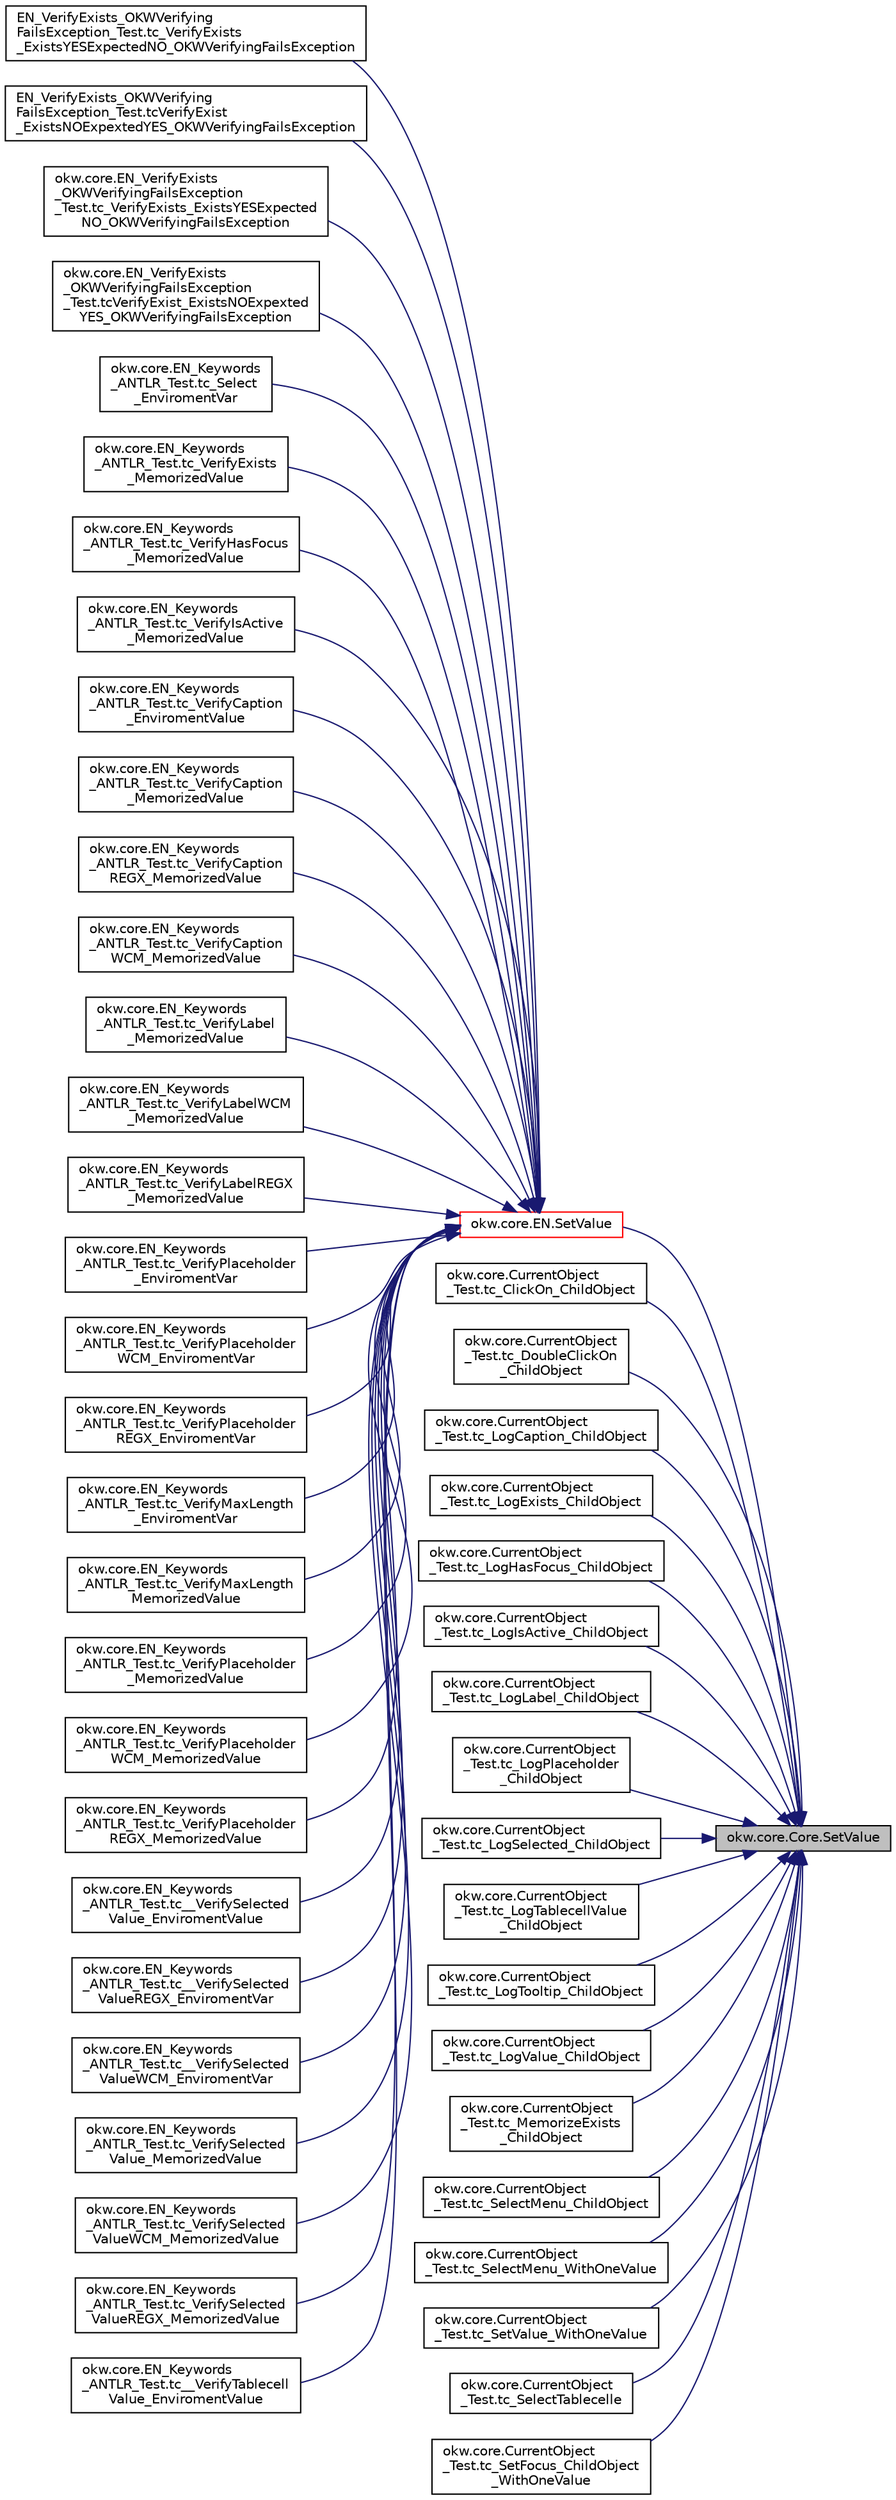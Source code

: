 digraph "okw.core.Core.SetValue"
{
 // INTERACTIVE_SVG=YES
 // LATEX_PDF_SIZE
  edge [fontname="Helvetica",fontsize="10",labelfontname="Helvetica",labelfontsize="10"];
  node [fontname="Helvetica",fontsize="10",shape=record];
  rankdir="RL";
  Node2991 [label="okw.core.Core.SetValue",height=0.2,width=0.4,color="black", fillcolor="grey75", style="filled", fontcolor="black",tooltip="Setzt den Wert des gegebenen Fensterobjekts auf den gegebenen Wert."];
  Node2991 -> Node2992 [dir="back",color="midnightblue",fontsize="10",style="solid",fontname="Helvetica"];
  Node2992 [label="okw.core.EN.SetValue",height=0.2,width=0.4,color="red", fillcolor="white", style="filled",URL="$classokw_1_1core_1_1_e_n.html#a3de04697f1873ab6773a068a3159f1d1",tooltip="Setzt den Wert des gegebenen Fensterobjekts auf den gegebenen Wert."];
  Node2992 -> Node2993 [dir="back",color="midnightblue",fontsize="10",style="solid",fontname="Helvetica"];
  Node2993 [label="EN_VerifyExists_OKWVerifying\lFailsException_Test.tc_VerifyExists\l_ExistsYESExpectedNO_OKWVerifyingFailsException",height=0.2,width=0.4,color="black", fillcolor="white", style="filled",URL="$class_e_n___verify_exists___o_k_w_verifying_fails_exception___test.html#ad46469e1f777969702b7b8290db96e9a",tooltip="Prüft, ob die Ausnahme OKWVerifyingFailsException bei einem Soll/Ist-Vergleich ausgelöst wird."];
  Node2992 -> Node2994 [dir="back",color="midnightblue",fontsize="10",style="solid",fontname="Helvetica"];
  Node2994 [label="EN_VerifyExists_OKWVerifying\lFailsException_Test.tcVerifyExist\l_ExistsNOExpextedYES_OKWVerifyingFailsException",height=0.2,width=0.4,color="black", fillcolor="white", style="filled",URL="$class_e_n___verify_exists___o_k_w_verifying_fails_exception___test.html#a7090140896a0e2476c8c548bfcab9da6",tooltip="Prüft, ob die Ausnahme OKWVerifyingFailsException bei einem Soll/Ist-Vergleich ausgelöst wird."];
  Node2992 -> Node2995 [dir="back",color="midnightblue",fontsize="10",style="solid",fontname="Helvetica"];
  Node2995 [label="okw.core.EN_VerifyExists\l_OKWVerifyingFailsException\l_Test.tc_VerifyExists_ExistsYESExpected\lNO_OKWVerifyingFailsException",height=0.2,width=0.4,color="black", fillcolor="white", style="filled",URL="$classokw_1_1core_1_1_e_n___verify_exists___o_k_w_verifying_fails_exception___test.html#a2130383dc3dce6634d7a3b4367575e49",tooltip="Prüft, ob die Ausnahme OKWVerifyingFailsException bei einem Soll/Ist-Vergleich ausgelöst wird."];
  Node2992 -> Node2996 [dir="back",color="midnightblue",fontsize="10",style="solid",fontname="Helvetica"];
  Node2996 [label="okw.core.EN_VerifyExists\l_OKWVerifyingFailsException\l_Test.tcVerifyExist_ExistsNOExpexted\lYES_OKWVerifyingFailsException",height=0.2,width=0.4,color="black", fillcolor="white", style="filled",URL="$classokw_1_1core_1_1_e_n___verify_exists___o_k_w_verifying_fails_exception___test.html#aa1d3eda12dec57423561de4e08b12d29",tooltip="Prüft, ob die Ausnahme OKWVerifyingFailsException bei einem Soll/Ist-Vergleich ausgelöst wird."];
  Node2992 -> Node2997 [dir="back",color="midnightblue",fontsize="10",style="solid",fontname="Helvetica"];
  Node2997 [label="okw.core.EN_Keywords\l_ANTLR_Test.tc_Select\l_EnviromentVar",height=0.2,width=0.4,color="black", fillcolor="white", style="filled",URL="$classokw_1_1core_1_1_e_n___keywords___a_n_t_l_r___test.html#a8a0b2ad269bf3c1ff4939ec38273b846",tooltip="Prüft das Keyword Select() mit dem Ziel, ob Umgebungsvariablen richtig eingesetzt werden."];
  Node2992 -> Node2998 [dir="back",color="midnightblue",fontsize="10",style="solid",fontname="Helvetica"];
  Node2998 [label="okw.core.EN_Keywords\l_ANTLR_Test.tc_VerifyExists\l_MemorizedValue",height=0.2,width=0.4,color="black", fillcolor="white", style="filled",URL="$classokw_1_1core_1_1_e_n___keywords___a_n_t_l_r___test.html#abdee71d00398ea1cae2d3a41e4b424d8",tooltip=" "];
  Node2992 -> Node2999 [dir="back",color="midnightblue",fontsize="10",style="solid",fontname="Helvetica"];
  Node2999 [label="okw.core.EN_Keywords\l_ANTLR_Test.tc_VerifyHasFocus\l_MemorizedValue",height=0.2,width=0.4,color="black", fillcolor="white", style="filled",URL="$classokw_1_1core_1_1_e_n___keywords___a_n_t_l_r___test.html#a1e9e874c23e82fb5e08b5be8ac3b277b",tooltip=" "];
  Node2992 -> Node3000 [dir="back",color="midnightblue",fontsize="10",style="solid",fontname="Helvetica"];
  Node3000 [label="okw.core.EN_Keywords\l_ANTLR_Test.tc_VerifyIsActive\l_MemorizedValue",height=0.2,width=0.4,color="black", fillcolor="white", style="filled",URL="$classokw_1_1core_1_1_e_n___keywords___a_n_t_l_r___test.html#a48924242e07099955b1134ab59fefe98",tooltip=" "];
  Node2992 -> Node3001 [dir="back",color="midnightblue",fontsize="10",style="solid",fontname="Helvetica"];
  Node3001 [label="okw.core.EN_Keywords\l_ANTLR_Test.tc_VerifyCaption\l_EnviromentValue",height=0.2,width=0.4,color="black", fillcolor="white", style="filled",URL="$classokw_1_1core_1_1_e_n___keywords___a_n_t_l_r___test.html#a8bacdeac1e985c7eeb7b04a37c0ab8ac",tooltip=" "];
  Node2992 -> Node3002 [dir="back",color="midnightblue",fontsize="10",style="solid",fontname="Helvetica"];
  Node3002 [label="okw.core.EN_Keywords\l_ANTLR_Test.tc_VerifyCaption\l_MemorizedValue",height=0.2,width=0.4,color="black", fillcolor="white", style="filled",URL="$classokw_1_1core_1_1_e_n___keywords___a_n_t_l_r___test.html#af31f438ffbce92f023f86a4ce815cc66",tooltip=" "];
  Node2992 -> Node3003 [dir="back",color="midnightblue",fontsize="10",style="solid",fontname="Helvetica"];
  Node3003 [label="okw.core.EN_Keywords\l_ANTLR_Test.tc_VerifyCaption\lREGX_MemorizedValue",height=0.2,width=0.4,color="black", fillcolor="white", style="filled",URL="$classokw_1_1core_1_1_e_n___keywords___a_n_t_l_r___test.html#a1b63acea80fde6a7d214854cb2d00241",tooltip=" "];
  Node2992 -> Node3004 [dir="back",color="midnightblue",fontsize="10",style="solid",fontname="Helvetica"];
  Node3004 [label="okw.core.EN_Keywords\l_ANTLR_Test.tc_VerifyCaption\lWCM_MemorizedValue",height=0.2,width=0.4,color="black", fillcolor="white", style="filled",URL="$classokw_1_1core_1_1_e_n___keywords___a_n_t_l_r___test.html#a3f7653664be8e4b3d0394146907c0f53",tooltip=" "];
  Node2992 -> Node3005 [dir="back",color="midnightblue",fontsize="10",style="solid",fontname="Helvetica"];
  Node3005 [label="okw.core.EN_Keywords\l_ANTLR_Test.tc_VerifyLabel\l_MemorizedValue",height=0.2,width=0.4,color="black", fillcolor="white", style="filled",URL="$classokw_1_1core_1_1_e_n___keywords___a_n_t_l_r___test.html#aa3552e4c8cbb84244d0a93a3db442d80",tooltip=" "];
  Node2992 -> Node3006 [dir="back",color="midnightblue",fontsize="10",style="solid",fontname="Helvetica"];
  Node3006 [label="okw.core.EN_Keywords\l_ANTLR_Test.tc_VerifyLabelWCM\l_MemorizedValue",height=0.2,width=0.4,color="black", fillcolor="white", style="filled",URL="$classokw_1_1core_1_1_e_n___keywords___a_n_t_l_r___test.html#a389abd728853cdcf69faae5b1763878e",tooltip=" "];
  Node2992 -> Node3007 [dir="back",color="midnightblue",fontsize="10",style="solid",fontname="Helvetica"];
  Node3007 [label="okw.core.EN_Keywords\l_ANTLR_Test.tc_VerifyLabelREGX\l_MemorizedValue",height=0.2,width=0.4,color="black", fillcolor="white", style="filled",URL="$classokw_1_1core_1_1_e_n___keywords___a_n_t_l_r___test.html#a7d3f82b882bb3d57869322402caf8edd",tooltip=" "];
  Node2992 -> Node3008 [dir="back",color="midnightblue",fontsize="10",style="solid",fontname="Helvetica"];
  Node3008 [label="okw.core.EN_Keywords\l_ANTLR_Test.tc_VerifyPlaceholder\l_EnviromentVar",height=0.2,width=0.4,color="black", fillcolor="white", style="filled",URL="$classokw_1_1core_1_1_e_n___keywords___a_n_t_l_r___test.html#a76366d0f58d9779e588221619053b3b4",tooltip=" "];
  Node2992 -> Node3009 [dir="back",color="midnightblue",fontsize="10",style="solid",fontname="Helvetica"];
  Node3009 [label="okw.core.EN_Keywords\l_ANTLR_Test.tc_VerifyPlaceholder\lWCM_EnviromentVar",height=0.2,width=0.4,color="black", fillcolor="white", style="filled",URL="$classokw_1_1core_1_1_e_n___keywords___a_n_t_l_r___test.html#abd9317afb68276278a34b1edc32e27fb",tooltip=" "];
  Node2992 -> Node3010 [dir="back",color="midnightblue",fontsize="10",style="solid",fontname="Helvetica"];
  Node3010 [label="okw.core.EN_Keywords\l_ANTLR_Test.tc_VerifyPlaceholder\lREGX_EnviromentVar",height=0.2,width=0.4,color="black", fillcolor="white", style="filled",URL="$classokw_1_1core_1_1_e_n___keywords___a_n_t_l_r___test.html#a8204d2d29c04027d70879edcba38b0ff",tooltip=" "];
  Node2992 -> Node3011 [dir="back",color="midnightblue",fontsize="10",style="solid",fontname="Helvetica"];
  Node3011 [label="okw.core.EN_Keywords\l_ANTLR_Test.tc_VerifyMaxLength\l_EnviromentVar",height=0.2,width=0.4,color="black", fillcolor="white", style="filled",URL="$classokw_1_1core_1_1_e_n___keywords___a_n_t_l_r___test.html#ad36184ae59945370ce9c7597f63445a2",tooltip=" "];
  Node2992 -> Node3012 [dir="back",color="midnightblue",fontsize="10",style="solid",fontname="Helvetica"];
  Node3012 [label="okw.core.EN_Keywords\l_ANTLR_Test.tc_VerifyMaxLength\lMemorizedValue",height=0.2,width=0.4,color="black", fillcolor="white", style="filled",URL="$classokw_1_1core_1_1_e_n___keywords___a_n_t_l_r___test.html#a38469c3be9d34d940c079d57dd294c84",tooltip=" "];
  Node2992 -> Node3013 [dir="back",color="midnightblue",fontsize="10",style="solid",fontname="Helvetica"];
  Node3013 [label="okw.core.EN_Keywords\l_ANTLR_Test.tc_VerifyPlaceholder\l_MemorizedValue",height=0.2,width=0.4,color="black", fillcolor="white", style="filled",URL="$classokw_1_1core_1_1_e_n___keywords___a_n_t_l_r___test.html#a3f722728dc3541a08f029eb1be36059d",tooltip=" "];
  Node2992 -> Node3014 [dir="back",color="midnightblue",fontsize="10",style="solid",fontname="Helvetica"];
  Node3014 [label="okw.core.EN_Keywords\l_ANTLR_Test.tc_VerifyPlaceholder\lWCM_MemorizedValue",height=0.2,width=0.4,color="black", fillcolor="white", style="filled",URL="$classokw_1_1core_1_1_e_n___keywords___a_n_t_l_r___test.html#ac49fd3b2a0531ce9803aa75dbfec90a1",tooltip=" "];
  Node2992 -> Node3015 [dir="back",color="midnightblue",fontsize="10",style="solid",fontname="Helvetica"];
  Node3015 [label="okw.core.EN_Keywords\l_ANTLR_Test.tc_VerifyPlaceholder\lREGX_MemorizedValue",height=0.2,width=0.4,color="black", fillcolor="white", style="filled",URL="$classokw_1_1core_1_1_e_n___keywords___a_n_t_l_r___test.html#aecda43fced030eae7a15d375e7204b8c",tooltip=" "];
  Node2992 -> Node3016 [dir="back",color="midnightblue",fontsize="10",style="solid",fontname="Helvetica"];
  Node3016 [label="okw.core.EN_Keywords\l_ANTLR_Test.tc__VerifySelected\lValue_EnviromentValue",height=0.2,width=0.4,color="black", fillcolor="white", style="filled",URL="$classokw_1_1core_1_1_e_n___keywords___a_n_t_l_r___test.html#a4a3c50b3260d3b7e3218e073177ab15e",tooltip=" "];
  Node2992 -> Node3017 [dir="back",color="midnightblue",fontsize="10",style="solid",fontname="Helvetica"];
  Node3017 [label="okw.core.EN_Keywords\l_ANTLR_Test.tc__VerifySelected\lValueREGX_EnviromentVar",height=0.2,width=0.4,color="black", fillcolor="white", style="filled",URL="$classokw_1_1core_1_1_e_n___keywords___a_n_t_l_r___test.html#afabf60afd1ddf1d4b3546c9530500dc1",tooltip=" "];
  Node2992 -> Node3018 [dir="back",color="midnightblue",fontsize="10",style="solid",fontname="Helvetica"];
  Node3018 [label="okw.core.EN_Keywords\l_ANTLR_Test.tc__VerifySelected\lValueWCM_EnviromentVar",height=0.2,width=0.4,color="black", fillcolor="white", style="filled",URL="$classokw_1_1core_1_1_e_n___keywords___a_n_t_l_r___test.html#ac3f010481750c1255097fe515af00dc2",tooltip=" "];
  Node2992 -> Node3019 [dir="back",color="midnightblue",fontsize="10",style="solid",fontname="Helvetica"];
  Node3019 [label="okw.core.EN_Keywords\l_ANTLR_Test.tc_VerifySelected\lValue_MemorizedValue",height=0.2,width=0.4,color="black", fillcolor="white", style="filled",URL="$classokw_1_1core_1_1_e_n___keywords___a_n_t_l_r___test.html#a2e571d88e1e787c667895a18569f0ca7",tooltip=" "];
  Node2992 -> Node3020 [dir="back",color="midnightblue",fontsize="10",style="solid",fontname="Helvetica"];
  Node3020 [label="okw.core.EN_Keywords\l_ANTLR_Test.tc_VerifySelected\lValueWCM_MemorizedValue",height=0.2,width=0.4,color="black", fillcolor="white", style="filled",URL="$classokw_1_1core_1_1_e_n___keywords___a_n_t_l_r___test.html#ac65694140f96753ef21de8aeedd96f20",tooltip=" "];
  Node2992 -> Node3021 [dir="back",color="midnightblue",fontsize="10",style="solid",fontname="Helvetica"];
  Node3021 [label="okw.core.EN_Keywords\l_ANTLR_Test.tc_VerifySelected\lValueREGX_MemorizedValue",height=0.2,width=0.4,color="black", fillcolor="white", style="filled",URL="$classokw_1_1core_1_1_e_n___keywords___a_n_t_l_r___test.html#a505217891e0dfdbf994620b9a7502456",tooltip=" "];
  Node2992 -> Node3022 [dir="back",color="midnightblue",fontsize="10",style="solid",fontname="Helvetica"];
  Node3022 [label="okw.core.EN_Keywords\l_ANTLR_Test.tc__VerifyTablecell\lValue_EnviromentValue",height=0.2,width=0.4,color="black", fillcolor="white", style="filled",URL="$classokw_1_1core_1_1_e_n___keywords___a_n_t_l_r___test.html#a72e44e1956bf9f61beee3c0c4a0a0529",tooltip=" "];
  Node2991 -> Node3100 [dir="back",color="midnightblue",fontsize="10",style="solid",fontname="Helvetica"];
  Node3100 [label="okw.core.CurrentObject\l_Test.tc_ClickOn_ChildObject",height=0.2,width=0.4,color="black", fillcolor="white", style="filled",URL="$classokw_1_1core_1_1_current_object___test.html#a2fe4ea5049e633182621aea87f5c2a8f",tooltip="Testziel: Prüft den Aufruf der Methode ClickOn( \"FN\" ) im ChildObject."];
  Node2991 -> Node3101 [dir="back",color="midnightblue",fontsize="10",style="solid",fontname="Helvetica"];
  Node3101 [label="okw.core.CurrentObject\l_Test.tc_DoubleClickOn\l_ChildObject",height=0.2,width=0.4,color="black", fillcolor="white", style="filled",URL="$classokw_1_1core_1_1_current_object___test.html#ab0c36cf24c3d1499774026d1b172ae2c",tooltip="Testziel: Prüft den Aufruf der Methode DoubleClickOn( \"FN\" ) im ChildObject."];
  Node2991 -> Node3102 [dir="back",color="midnightblue",fontsize="10",style="solid",fontname="Helvetica"];
  Node3102 [label="okw.core.CurrentObject\l_Test.tc_LogCaption_ChildObject",height=0.2,width=0.4,color="black", fillcolor="white", style="filled",URL="$classokw_1_1core_1_1_current_object___test.html#a9d18006717bf17ef3f3fbbe1fdf35a63",tooltip="Testziel: Prüft den Aufruf der Methode LogCaption( \"FN\" ) im ChildObject."];
  Node2991 -> Node3103 [dir="back",color="midnightblue",fontsize="10",style="solid",fontname="Helvetica"];
  Node3103 [label="okw.core.CurrentObject\l_Test.tc_LogExists_ChildObject",height=0.2,width=0.4,color="black", fillcolor="white", style="filled",URL="$classokw_1_1core_1_1_current_object___test.html#a3af3ee26cd57443cdc1a3126836ac628",tooltip="Testziel: Prüft den Aufruf der Methode LogExists( \"FN\" ) im ChildObject."];
  Node2991 -> Node3104 [dir="back",color="midnightblue",fontsize="10",style="solid",fontname="Helvetica"];
  Node3104 [label="okw.core.CurrentObject\l_Test.tc_LogHasFocus_ChildObject",height=0.2,width=0.4,color="black", fillcolor="white", style="filled",URL="$classokw_1_1core_1_1_current_object___test.html#a2d6b28ef6db7e3e30a236d2a9d3a1c5b",tooltip="Testziel: Prüft den Aufruf der Methode LogExists( \"FN\" ) im ChildObject."];
  Node2991 -> Node3105 [dir="back",color="midnightblue",fontsize="10",style="solid",fontname="Helvetica"];
  Node3105 [label="okw.core.CurrentObject\l_Test.tc_LogIsActive_ChildObject",height=0.2,width=0.4,color="black", fillcolor="white", style="filled",URL="$classokw_1_1core_1_1_current_object___test.html#ac58a25319b9eafc624904f3c2f262438",tooltip="Testziel: Prüft den Aufruf der Methode LogExists( \"FN\" ) im ChildObject."];
  Node2991 -> Node3106 [dir="back",color="midnightblue",fontsize="10",style="solid",fontname="Helvetica"];
  Node3106 [label="okw.core.CurrentObject\l_Test.tc_LogLabel_ChildObject",height=0.2,width=0.4,color="black", fillcolor="white", style="filled",URL="$classokw_1_1core_1_1_current_object___test.html#a9da72c22aaec65c3c7fe8478dc8cce23",tooltip="Testziel: Prüft den Aufruf der Methode LogLabel( \"FN\" ) im ChildObject."];
  Node2991 -> Node3107 [dir="back",color="midnightblue",fontsize="10",style="solid",fontname="Helvetica"];
  Node3107 [label="okw.core.CurrentObject\l_Test.tc_LogPlaceholder\l_ChildObject",height=0.2,width=0.4,color="black", fillcolor="white", style="filled",URL="$classokw_1_1core_1_1_current_object___test.html#a7612d5c86296d54b1122346fd1117e8c",tooltip="Testziel: Prüft den Aufruf der Methode LogPlaceholder( \"FN\" ) im ChildObject."];
  Node2991 -> Node3108 [dir="back",color="midnightblue",fontsize="10",style="solid",fontname="Helvetica"];
  Node3108 [label="okw.core.CurrentObject\l_Test.tc_LogSelected_ChildObject",height=0.2,width=0.4,color="black", fillcolor="white", style="filled",URL="$classokw_1_1core_1_1_current_object___test.html#a8a0a39a42dd658626726e6b996fa0d10",tooltip="Testziel: Prüft den Aufruf der Methode LogCaption( \"FN\" ) im ChildObject."];
  Node2991 -> Node3109 [dir="back",color="midnightblue",fontsize="10",style="solid",fontname="Helvetica"];
  Node3109 [label="okw.core.CurrentObject\l_Test.tc_LogTablecellValue\l_ChildObject",height=0.2,width=0.4,color="black", fillcolor="white", style="filled",URL="$classokw_1_1core_1_1_current_object___test.html#a470773dd1468bde0e5df0a942902360c",tooltip="Testziel: Prüft den Aufruf der Methode LogTablecellValue( \"FN\", COL, ROW ) im ChildObject."];
  Node2991 -> Node3110 [dir="back",color="midnightblue",fontsize="10",style="solid",fontname="Helvetica"];
  Node3110 [label="okw.core.CurrentObject\l_Test.tc_LogTooltip_ChildObject",height=0.2,width=0.4,color="black", fillcolor="white", style="filled",URL="$classokw_1_1core_1_1_current_object___test.html#a4e1ae4f5b702c6fa3451396cd7a12331",tooltip="Testziel: Prüft den Aufruf der Methode LogTooltip( \"FN\" ) im ChildObject."];
  Node2991 -> Node3111 [dir="back",color="midnightblue",fontsize="10",style="solid",fontname="Helvetica"];
  Node3111 [label="okw.core.CurrentObject\l_Test.tc_LogValue_ChildObject",height=0.2,width=0.4,color="black", fillcolor="white", style="filled",URL="$classokw_1_1core_1_1_current_object___test.html#a4fc7f1c52a363458a258f54288a9b74e",tooltip="Testziel: Prüft den Aufruf der Methode LogTooltip( \"FN\" ) im ChildObject."];
  Node2991 -> Node3112 [dir="back",color="midnightblue",fontsize="10",style="solid",fontname="Helvetica"];
  Node3112 [label="okw.core.CurrentObject\l_Test.tc_MemorizeExists\l_ChildObject",height=0.2,width=0.4,color="black", fillcolor="white", style="filled",URL="$classokw_1_1core_1_1_current_object___test.html#aba4fbe7950a69a7ef19d8c74441645ff",tooltip="Testziel: Prüft den Aufruf der Methode MemorizeExists( FN, MemKey ) im ChildObject."];
  Node2991 -> Node3113 [dir="back",color="midnightblue",fontsize="10",style="solid",fontname="Helvetica"];
  Node3113 [label="okw.core.CurrentObject\l_Test.tc_SelectMenu_ChildObject",height=0.2,width=0.4,color="black", fillcolor="white", style="filled",URL="$classokw_1_1core_1_1_current_object___test.html#a38f699ff1c42f2b01a051c7932312e51",tooltip="Testziel: Prüft den Aufruf der Methode SelectMenu( \"FN\" ) im ChildObject."];
  Node2991 -> Node3114 [dir="back",color="midnightblue",fontsize="10",style="solid",fontname="Helvetica"];
  Node3114 [label="okw.core.CurrentObject\l_Test.tc_SelectMenu_WithOneValue",height=0.2,width=0.4,color="black", fillcolor="white", style="filled",URL="$classokw_1_1core_1_1_current_object___test.html#a9526f44234b4b874d5f476c781a3069c",tooltip="Testziel: Prüft den Aufruf der Methode SelectMenu( FN ) im ChildObject."];
  Node2991 -> Node3115 [dir="back",color="midnightblue",fontsize="10",style="solid",fontname="Helvetica"];
  Node3115 [label="okw.core.CurrentObject\l_Test.tc_SetValue_WithOneValue",height=0.2,width=0.4,color="black", fillcolor="white", style="filled",URL="$classokw_1_1core_1_1_current_object___test.html#aacd0f92d255d2cc711c16aec78b85883",tooltip="Testziel: Prüft den Aufruf der Methode SetValue( FN, Val ) im ChildObject."];
  Node2991 -> Node3116 [dir="back",color="midnightblue",fontsize="10",style="solid",fontname="Helvetica"];
  Node3116 [label="okw.core.CurrentObject\l_Test.tc_SelectTablecelle",height=0.2,width=0.4,color="black", fillcolor="white", style="filled",URL="$classokw_1_1core_1_1_current_object___test.html#a51c300e8232a0eeb42eb5731f004f357",tooltip="Testziel: Prüft den Aufruf der Methode SelectTablecell( FN, COL, ROW ) im ChildObject."];
  Node2991 -> Node3117 [dir="back",color="midnightblue",fontsize="10",style="solid",fontname="Helvetica"];
  Node3117 [label="okw.core.CurrentObject\l_Test.tc_SetFocus_ChildObject\l_WithOneValue",height=0.2,width=0.4,color="black", fillcolor="white", style="filled",URL="$classokw_1_1core_1_1_current_object___test.html#ab84d1f17d30a87057eb8002311d29b4d",tooltip="Testziel: Prüft den Aufruf der Methode SetFocus( \"FN\" ) im ChildObject."];
}
